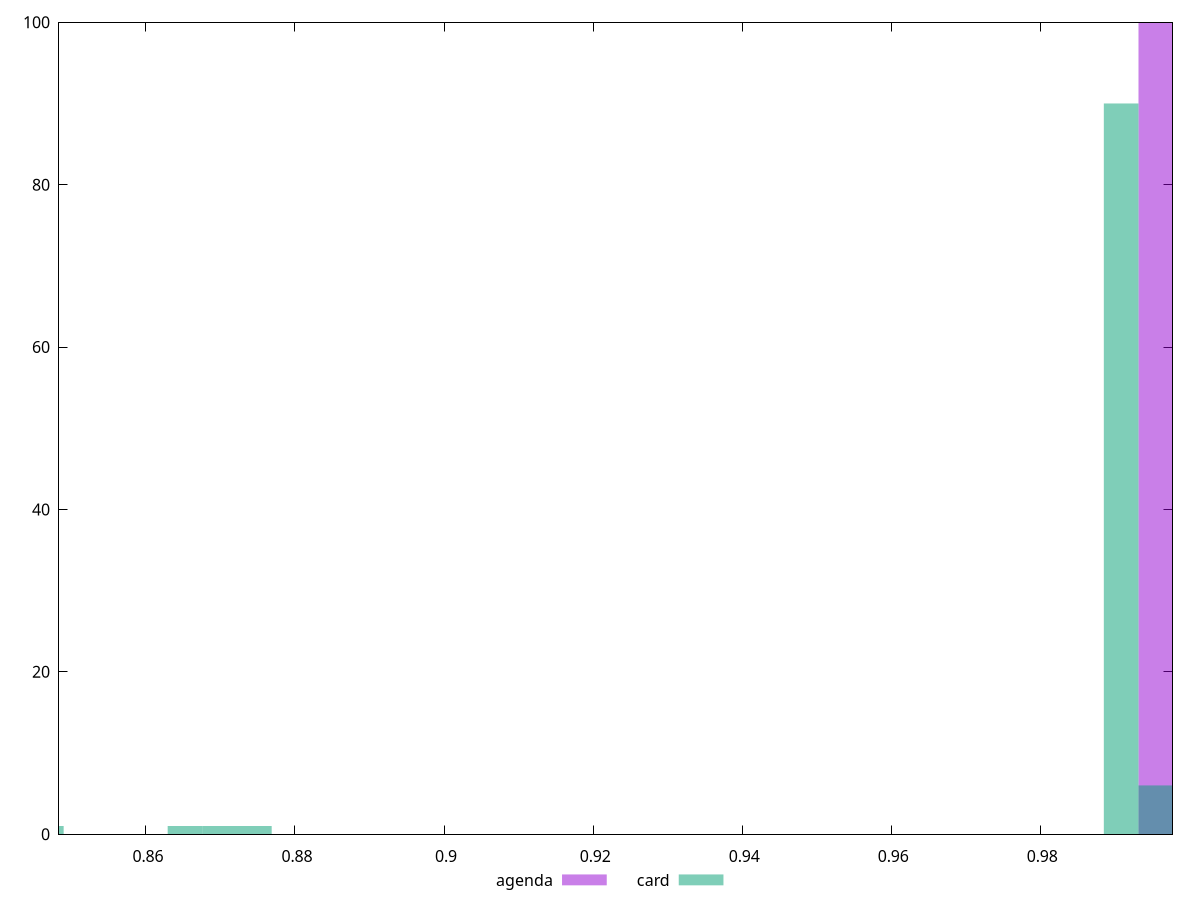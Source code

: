 reset

$agenda <<EOF
0.9954942317909784 100
EOF

$card <<EOF
0.8466352812427947 1
0.9908423895863476 90
0.9954942317909784 6
0.8698944922659484 1
0.8745463344705792 1
0.8652426500613176 1
EOF

set key outside below
set boxwidth 0.00465184220463074
set xrange [0.8483372432795361:0.9977298577434869]
set yrange [0:100]
set trange [0:100]
set style fill transparent solid 0.5 noborder
set terminal svg size 640, 500 enhanced background rgb 'white'
set output "reports/report_00031_2021-02-24T23-18-18.084Z/meta/pScore/comparison/histogram/1_vs_2.svg"

plot $agenda title "agenda" with boxes, \
     $card title "card" with boxes

reset
